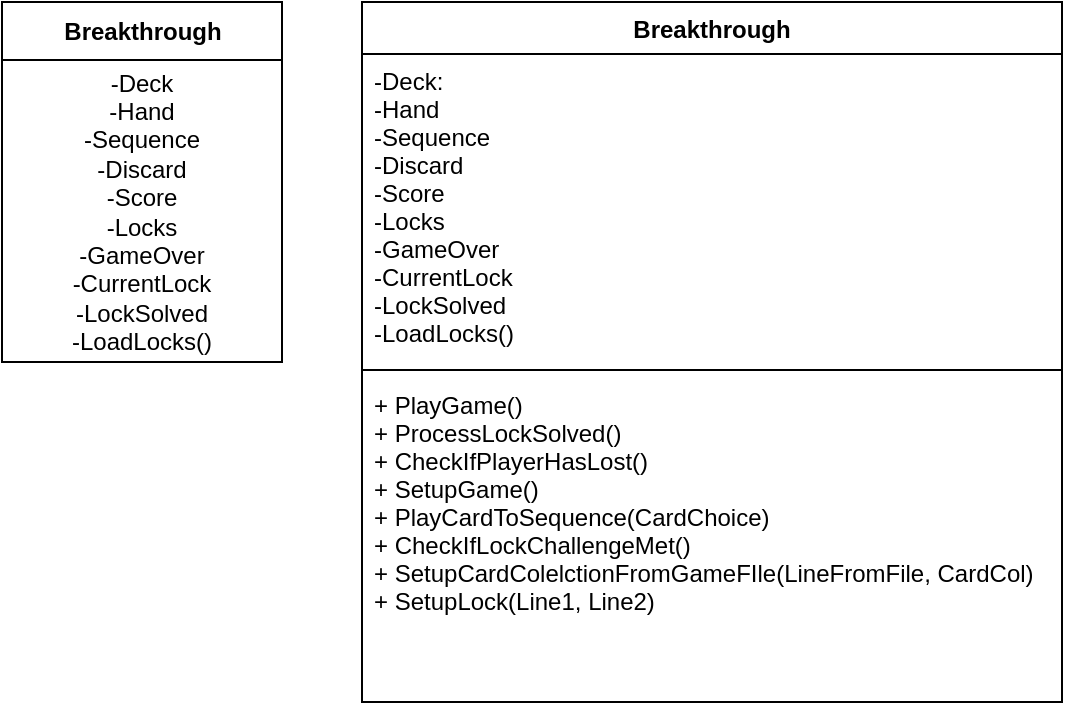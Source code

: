<mxfile>
    <diagram id="Q78mTu5b7KJ9TF3KfNBj" name="Class diagram">
        <mxGraphModel dx="755" dy="830" grid="1" gridSize="10" guides="1" tooltips="1" connect="1" arrows="1" fold="1" page="1" pageScale="1" pageWidth="827" pageHeight="1169" math="0" shadow="0">
            <root>
                <mxCell id="0"/>
                <mxCell id="1" parent="0"/>
                <mxCell id="2" value="Breakthrough" style="swimlane;fontStyle=1;align=center;verticalAlign=middle;childLayout=stackLayout;horizontal=1;startSize=29;horizontalStack=0;resizeParent=1;resizeParentMax=0;resizeLast=0;collapsible=0;marginBottom=0;html=1;" parent="1" vertex="1">
                    <mxGeometry x="20" y="40" width="140" height="180" as="geometry"/>
                </mxCell>
                <mxCell id="3" value="-Deck&lt;br&gt;-Hand&lt;br&gt;-Sequence&lt;br&gt;-Discard&lt;br&gt;-Score&lt;br&gt;-Locks&lt;br&gt;-GameOver&lt;br&gt;-CurrentLock&lt;br&gt;-LockSolved&lt;br&gt;-LoadLocks()" style="text;html=1;strokeColor=none;fillColor=none;align=center;verticalAlign=middle;spacingLeft=4;spacingRight=4;overflow=hidden;rotatable=0;points=[[0,0.5],[1,0.5]];portConstraint=eastwest;" parent="2" vertex="1">
                    <mxGeometry y="29" width="140" height="151" as="geometry"/>
                </mxCell>
                <mxCell id="6" value="Breakthrough" style="swimlane;fontStyle=1;align=center;verticalAlign=top;childLayout=stackLayout;horizontal=1;startSize=26;horizontalStack=0;resizeParent=1;resizeParentMax=0;resizeLast=0;collapsible=1;marginBottom=0;" parent="1" vertex="1">
                    <mxGeometry x="200" y="40" width="350" height="350" as="geometry"/>
                </mxCell>
                <mxCell id="7" value="-Deck: &#10;-Hand&#10;-Sequence&#10;-Discard&#10;-Score&#10;-Locks&#10;-GameOver&#10;-CurrentLock&#10;-LockSolved&#10;-LoadLocks()" style="text;strokeColor=none;fillColor=none;align=left;verticalAlign=top;spacingLeft=4;spacingRight=4;overflow=hidden;rotatable=0;points=[[0,0.5],[1,0.5]];portConstraint=eastwest;" parent="6" vertex="1">
                    <mxGeometry y="26" width="350" height="154" as="geometry"/>
                </mxCell>
                <mxCell id="8" value="" style="line;strokeWidth=1;fillColor=none;align=left;verticalAlign=middle;spacingTop=-1;spacingLeft=3;spacingRight=3;rotatable=0;labelPosition=right;points=[];portConstraint=eastwest;" parent="6" vertex="1">
                    <mxGeometry y="180" width="350" height="8" as="geometry"/>
                </mxCell>
                <mxCell id="9" value="+ PlayGame()&#10;+ ProcessLockSolved()&#10;+ CheckIfPlayerHasLost()&#10;+ SetupGame()&#10;+ PlayCardToSequence(CardChoice)&#10;+ CheckIfLockChallengeMet()&#10;+ SetupCardColelctionFromGameFIle(LineFromFile, CardCol)&#10;+ SetupLock(Line1, Line2)" style="text;strokeColor=none;fillColor=none;align=left;verticalAlign=top;spacingLeft=4;spacingRight=4;overflow=hidden;rotatable=0;points=[[0,0.5],[1,0.5]];portConstraint=eastwest;" parent="6" vertex="1">
                    <mxGeometry y="188" width="350" height="162" as="geometry"/>
                </mxCell>
            </root>
        </mxGraphModel>
    </diagram>
    <diagram id="EmyOMkwEJf8r5sJL_bem" name="Drawing!">
        <mxGraphModel dx="640" dy="692" grid="1" gridSize="10" guides="1" tooltips="1" connect="1" arrows="1" fold="1" page="1" pageScale="1" pageWidth="827" pageHeight="1169" math="0" shadow="0">
            <root>
                <mxCell id="h-RdU28eQdc-fgmdkrXx-0"/>
                <mxCell id="h-RdU28eQdc-fgmdkrXx-1" parent="h-RdU28eQdc-fgmdkrXx-0"/>
                <mxCell id="h-RdU28eQdc-fgmdkrXx-2" value="" style="shape=stencil(fZLZEoIwDEW/pq+ZtKELz4j/wQwgHREYwO3vpVaUqvCWpvdkbhZGyVBlXcEEDmPfHourzceK0Y4JYZuq6O04RYxSRknZ9sWhb89N7t9d5pQuOrUXV+HmOU4guKME3n0GAfGZ2Ht9bZuFXinAKNBzBKJ1INagQ0DoucRfgOPbwUxEBKjWCRMDlwEgJ09yA5BgQkAJUGYDIFAhoA1EG2OSAgwFQMxBblj66XkxhhcwBZ8tlrau/REs/7+3PqX8xVD6AA==);fillColor=none;" vertex="1" parent="h-RdU28eQdc-fgmdkrXx-1">
                    <mxGeometry x="90.857" y="56.857" width="5.408" height="50.714" as="geometry"/>
                </mxCell>
                <mxCell id="h-RdU28eQdc-fgmdkrXx-3" value="" style="shape=stencil(fZLdDoMgDIWfhtumUBG8dtt7mKiTzIlR9/f2g5A4cZG703K+lrRlVM5dNTZM4LxM9ta8TL10jE5MCDN0zWQWpxidGZWtnZrrZB9DHeKx8k6v7vbpK7wDpxUQekrgJ2QQMCQuwd+bYeMvFGgd+TnohJ/jWm8FcvDhEaELkCoCSIBOARxIRkCGILNjIFeQ5REgCVSig5QgY0BhEiAOKv6SmzPPj4H/IeF+D078ltiavg83sH3fL92lwsHQ+Qs=);fillColor=none;" vertex="1" parent="h-RdU28eQdc-fgmdkrXx-1">
                    <mxGeometry x="142.286" y="59.714" width="9.0" height="52.857" as="geometry"/>
                </mxCell>
                <mxCell id="h-RdU28eQdc-fgmdkrXx-4" value="" style="shape=stencil(fZPdboMwDIWfJrdWYscJue6696hUOtBYqSjdz9svLIJhRH1nzHeIcw42dLg3p1tt0N7HoX+vv9rz2Bh6MYjttamHdsyVoaOhw6Uf6rehf1zP5fl2msip+ug/py98F50FaycR2p/SQKjCX+O14F17FXiKAl/0uziCJYF74PgcJ0gSdxWQwjNYOU3ukDJ9BGTBU4CYnvPOQkhCwG4+cl8QgaQgRHBeMYiBvRBUDjwpFnkIMrCEwEoE3kOUl06VGgLzPMCSgtVTDgEcbo9IyiViAL+ZyQMqQVTZJidt0pNLBCh9jTx39gXZFDlS0DdhZcryczBEt1bk4n/vLm3XlbVdv9/uaW6VHafjLw==);fillColor=none;" vertex="1" parent="h-RdU28eQdc-fgmdkrXx-1">
                    <mxGeometry x="51.571" y="131.143" width="98.571" height="50" as="geometry"/>
                </mxCell>
                <mxCell id="h-RdU28eQdc-fgmdkrXx-5" value="" style="shape=stencil(fZTbboMwDIafhlsrsXO87rr3qFQ60FipKN3h7WeG6HAEvguJv8T+/eOKDvfmdKsrNPdx6N/rr/Y8NhW9VIjttamHduRVRceKDpd+qN+G/nE9z9+30xQ5rT76z+mG75lDA0gTheZn3jFgzN/G6xzftVc13hJkvw/YDGQFQAxEBQiAUQDeQsgK4MB5AQSzvLkNWPBBANEDpX0gQZAZJd7B/Xi3nC7xOYHVNAIr87FG78LzdPVA1DSFKJuWUVUoAMmEkl3avn0/QZIKhagqigRRVuARsiIpsaZJ2kgv2WWwsmauSgOCg+hkF7Lqu8gmkM5m62qqJr7PlIDmoxzAFzXovlj55kk4NSc2TvG3sdtVwAFKcxOqOfG/kgogLkpv6+ohSsDpVftYziTyRed48T8BL23XzQN0fV5OTN6apy0dfwE=);fillColor=none;" vertex="1" parent="h-RdU28eQdc-fgmdkrXx-1">
                    <mxGeometry x="212.464" y="85.429" width="30.893" height="58.036" as="geometry"/>
                </mxCell>
                <mxCell id="h-RdU28eQdc-fgmdkrXx-6" value="" style="shape=stencil(lZTbTsMwDEC/Jq9WYuf6PMZ/TFpHI0o7dQW2vycl2mgTasSb4/jE11jQ7tIezo1AeZnG4bX5jMepFfQkEGPfNmOckiRoL2h3GsbmZRze+2M+nw+z5Sy9DR/zC9fMSZByhlDessIQoP/WPGf7LvYLezRAtAJ0AArbADmwaw/ash60L0OiAEFvAwYrwIKR24BV9+s7gAGQA0zpARUoxwC2BBSCVgygy5A0EFMkW/Xtofi9RlS+L8ER04QqgVRSJmGqmqbSC5YBqh6QBMsAWHlIg6K4SXWlB+tAGTakwoMndvDqpIMBi0xVq5CU/KNvviRC0jAxOVX+zwRIJmvv/pn1IuRHYdMPXBFJ+Fk4p9h1eV8t78sFlVR5udH+Cw==);fillColor=none;" vertex="1" parent="h-RdU28eQdc-fgmdkrXx-1">
                    <mxGeometry x="258.714" y="99.536" width="35.714" height="24.464" as="geometry"/>
                </mxCell>
                <mxCell id="h-RdU28eQdc-fgmdkrXx-7" value="" style="shape=stencil(lZRNcsMgDIVPw1YjJGRgnab3yEyc2lM3zjju3+2LS5MGu1YnOyF/z6AnkOHNudmdakN4Hof+uX5v92Nj+MEQtcemHtoxRYa3hjeHfqifhv71uM/r024ip+ilf5v+8JF1ETBOIsLPnEBA/E48ZrxrjxoeIMR1XMBJgTPCtFzjGZAL3hGIW+ctCJV8BZVf56/FXXgRkOoOvkKVJyBf8gQ+rPMeJJTnCcCs1CtgS0OFVENTB2YVJIesVTrgwc4staqlsvCIIzilZ8mSEO4ReAfkyiM5VRD4YuLVJb2GiHNbK6u6FBcX2/+zQ4A4eziplcrLsbjwNep39Q/FTepHkoLfSXBouy4Pktvv88mRUnnq8PYL);fillColor=none;" vertex="1" parent="h-RdU28eQdc-fgmdkrXx-1">
                    <mxGeometry x="303.714" y="98.286" width="23.571" height="32.143" as="geometry"/>
                </mxCell>
                <mxCell id="h-RdU28eQdc-fgmdkrXx-8" value="" style="shape=stencil(lVTLbsJADPyaXEe7XnsfZ0r/A4lQolKCAvTx990oIsURWOpts/Gsx/Z4mrA67zentiF3vgz9e/vVbS/7Jrw0RN1x3w7dpZ6asG7CatcP7dvQX4/b6fu0GSPH00f/Ob7wPeHYw9GIIvcz3YSIPN28ToBDd9SAFDQggAxAYEjWAEHi5wBicFIAZvhoABy814CCYFDyAVFnkARXngMSRCeItUlGPIF1fEoIRgUOzqn4nMyKHUjzL4wSjBmAi463G5SRRcV7N1N83FGBaESJiEaG2qKkKeUCb7Q0VAJad6lmsAARHPXQPLyYyl7UUHUnRgaWpbJr45yhbM4gTakq0efnAKnK1kWTqSMhkGZkj02qbOJ/3s83uvOYkY33Iy3NwhdTqDEjLtzF3Xbp8WbyjcA8NG/aUa67qUuIDsmooXiwdsi6/GLo6G5XZgRBVIp6+HPkXXc4TIZ+/3/p4PVqcv+w/gU=);fillColor=none;" vertex="1" parent="h-RdU28eQdc-fgmdkrXx-1">
                    <mxGeometry x="374.896" y="100.812" width="38.854" height="30.833" as="geometry"/>
                </mxCell>
                <mxCell id="h-RdU28eQdc-fgmdkrXx-9" value="" style="shape=stencil(fZPbbsMgDIafhlsLsLHhuuveo1LTBTVLqjTr4e2XDDULqcKdMd+P8Unh7lofLpWy+jr03bm6x+NQK/xQ1sa2rvo4jJbCvcLdqeurr777aY/pfDlM5GR9d7fphUfSadB6Eln9TA5m8Pjn+Ux8E9sFb0BTxosAhhLvJeODBcMlHvP3jZ6/uCEILg9A4GibJ8A8Yc/Adpv34EKeMAKVCuSAMRM4AS4kYN26BWRAZFuADJhHsAK2UFPyr5bORXXFprFZRxCgwo9kzvDFl3s2zkDIp8IwiCkUVb/NKWkgt1SMxv+Qn2LTpB1Z3q+XYnSlhcL9Lw==);fillColor=none;" vertex="1" parent="h-RdU28eQdc-fgmdkrXx-1">
                    <mxGeometry x="422.5" y="120.222" width="26.667" height="7.897" as="geometry"/>
                </mxCell>
                <mxCell id="h-RdU28eQdc-fgmdkrXx-10" value="" style="shape=stencil(jVTLcsIwDPyaXHdsy4qtM6X/wQyhZEoJE9LX39dpJhQF0PTmyLt6eDeqaHXeb05NFdx56LvX5rPdDvuKnqoQ2uO+6duhnCpaV7TadX3z0nfvx+30fdqMyPH01n2MGb4mHhFcHlnBfU8RB+d+A88T/tAer/BB4ILCMyQ9xvuMqPOXAmQU8B7EikCCQI8JAk8KHxOcf4yPkKjwtZ8j9xsC64FTjWxMfHm/GS8ezshPiDq/ZLDR/8283tmSeQaLrhCRsqFxgNMS5BpsjBzyzRsxyCBQRAhLEbwYBAFr1YrKqTZUjvBe2yjDWYQaKWmCPXQUZF0h2kIzQbQOJUVgg5CXVmVBMpSuGVF7Lzl4o0IKqBfClakMQvYIuiXhWfv7bnXzz/JPe1+5+eK+Ir7qqRz+9tmuPRymdXh9v9x/JTTtTlr/AA==);fillColor=none;" vertex="1" parent="h-RdU28eQdc-fgmdkrXx-1">
                    <mxGeometry x="457.604" y="123" width="27.396" height="13.958" as="geometry"/>
                </mxCell>
                <mxCell id="h-RdU28eQdc-fgmdkrXx-11" value="" style="shape=stencil(lVTLboNADPwariPvep/nNP2PSCENKoWIJH38fRfRtPW2WMrNLDPseDy44c35uDu1jaXzZRqf27dufzk2/NBY2w3HduoupWp42/DmME7t0zReh/3yfNrNyLl6GV/nL7wvPALRTLL0UR08LvC+GwQ8s4AnxLgOd3BOwJkR0jo+wki8D+C8jk9gKSd4GF7HG0IMUn/pyCoEhpeKMsNphIAQBcGQbmnxtGo6R7Biqi0eGtlEQlI02YAob4gBWbmBiykyFSHejPuf4EGy62BglEFzhq0mHZGUSTsGhbsIASlJSQyj9OAJ7KVLeli9Q6rC5GDNOmH2RA4uW9XW2fWKoKevKM6VJD0ayYDsPT1kuiXn29ak/xD0Z8U4e/Phi1GKn/106Pp+WW+/39f7rBwtu5C3nw==);fillColor=none;" vertex="1" parent="h-RdU28eQdc-fgmdkrXx-1">
                    <mxGeometry x="490.833" y="123.833" width="30" height="15.833" as="geometry"/>
                </mxCell>
                <mxCell id="h-RdU28eQdc-fgmdkrXx-12" value="" style="shape=stencil(fZHLDoMgEEW/hu0Eebu29j9MxEpqxaD28feFUFOxKbthuGfuTC6i1dw3k0YEz4uzV/0w7dIjekKEmLHXziy+QrRGtOqs0xdn17GN76kJylDd7D1MeEYOA8YBIvh1aJyjfDDjTs4kYJHoBZTsv14xkEWiJxJ4xkDxI8A4kIyDLIGlACcgMg4F/rlZ+Bm5I9S2wQao/BF+gzIFdqYfwhffTDozDDHS/f8xQ9+K+dP6DQ==);fillColor=none;" vertex="1" parent="h-RdU28eQdc-fgmdkrXx-1">
                    <mxGeometry x="529.167" y="127.167" width="2.361" height="20" as="geometry"/>
                </mxCell>
                <mxCell id="h-RdU28eQdc-fgmdkrXx-13" value="" style="shape=stencil(fZDBDsIgEES/Zq9kZSN6r/U/mpTKRoSGYtW/F0Kitai3Ydi3kx2gZjLdqEHiFIM/6xv30QAdQEp2RgeOSQG1QM3ggz4Ff3V9eY9dnszq4ue84V64DaJAzJjER2UdC2LZLZA9CaIPYvtyvgKqiiD5N4GqBCXU7vd8tX99QBLvAga2tvS3/F8XlqxSNrVP);fillColor=none;" vertex="1" parent="h-RdU28eQdc-fgmdkrXx-1">
                    <mxGeometry x="525" y="110.5" width="1.667" height="4.167" as="geometry"/>
                </mxCell>
                <mxCell id="h-RdU28eQdc-fgmdkrXx-14" value="" style="shape=stencil(lZTdboMwDIWfJrdHcZwf57rr3qNS6UBjUFG6n7cfCLXD3Yi0u+CcL3acYwzvLvXhXBlnL+PQv1YfzXGsDT8Z55quroZmnFaG94Z3p36oXob+2h2X7/NhVs6rt/59PuFz4SysnSFnvx4Cz4u8bbqVPIK1nCOIt/UJISp9CEh+Wy8gfX7iYj0Cl5ReyvVniFf67G+RP/VEsE4BZMsZyCPokrIg0TYwd1w0YJFTARBw+M+lWRB0hhhAcRsIv1zhM6IUbEEQ0r4I8AUgOQgrYLKWD4WHdrcC7gDDFZw3NZG09ea+5QIgiFnfwcMXHm7lhLu7PaiUIiFq+6UE79bAtPgZ1VPTtsukr/cfR3sKLb8F3n8D);fillColor=none;" vertex="1" parent="h-RdU28eQdc-fgmdkrXx-1">
                    <mxGeometry x="535.833" y="125.5" width="26.458" height="16.146" as="geometry"/>
                </mxCell>
                <mxCell id="h-RdU28eQdc-fgmdkrXx-15" value="" style="shape=stencil(lVXZcsIwDPyavO5Yks9n2v4HM4SSKSVMoNff12kaig2ow5vj7EbHrpRGFofNct82bA7HoX9pP7rVcdPIQ8Pc7Tbt0B3zqZHHRhbrfmifh/5tt5qe98sROZ5e+/fxC58TL0SkNLLYfE03Bsb8XDxN+G23O8czONyBdxGRCzzD82289RBb4AOCKHiCNwWeDLy/TRABlQWTRXC3Cexhy4opwSgRmBBdWbJA7iN4eKsQLKRMiXObk1K0AVcREkSRTSK4lCHrEIOiQ5h7ciI4sGYMhxhLAoMUpb0FV8LFuW/XrXrRVnJIUSFEUEWwIEWHaGGkJAiSUkNMcKZOSZS2ppxAOT7/mC8FpDJCNotTrEHmNMAzQwhJyymBSqnzEJISIheRSoIj1d8x1EvDM4wSIVzMaBY/KGvGU71mopk7fd3ftk4pGQRSZjTvudKuKSIobb2Q4UyZX0I+/O3xdbfdTr+B8/f13s9X0z9DHr8B);fillColor=none;" vertex="1" parent="h-RdU28eQdc-fgmdkrXx-1">
                    <mxGeometry x="557.917" y="128" width="24.792" height="50.833" as="geometry"/>
                </mxCell>
            </root>
        </mxGraphModel>
    </diagram>
</mxfile>